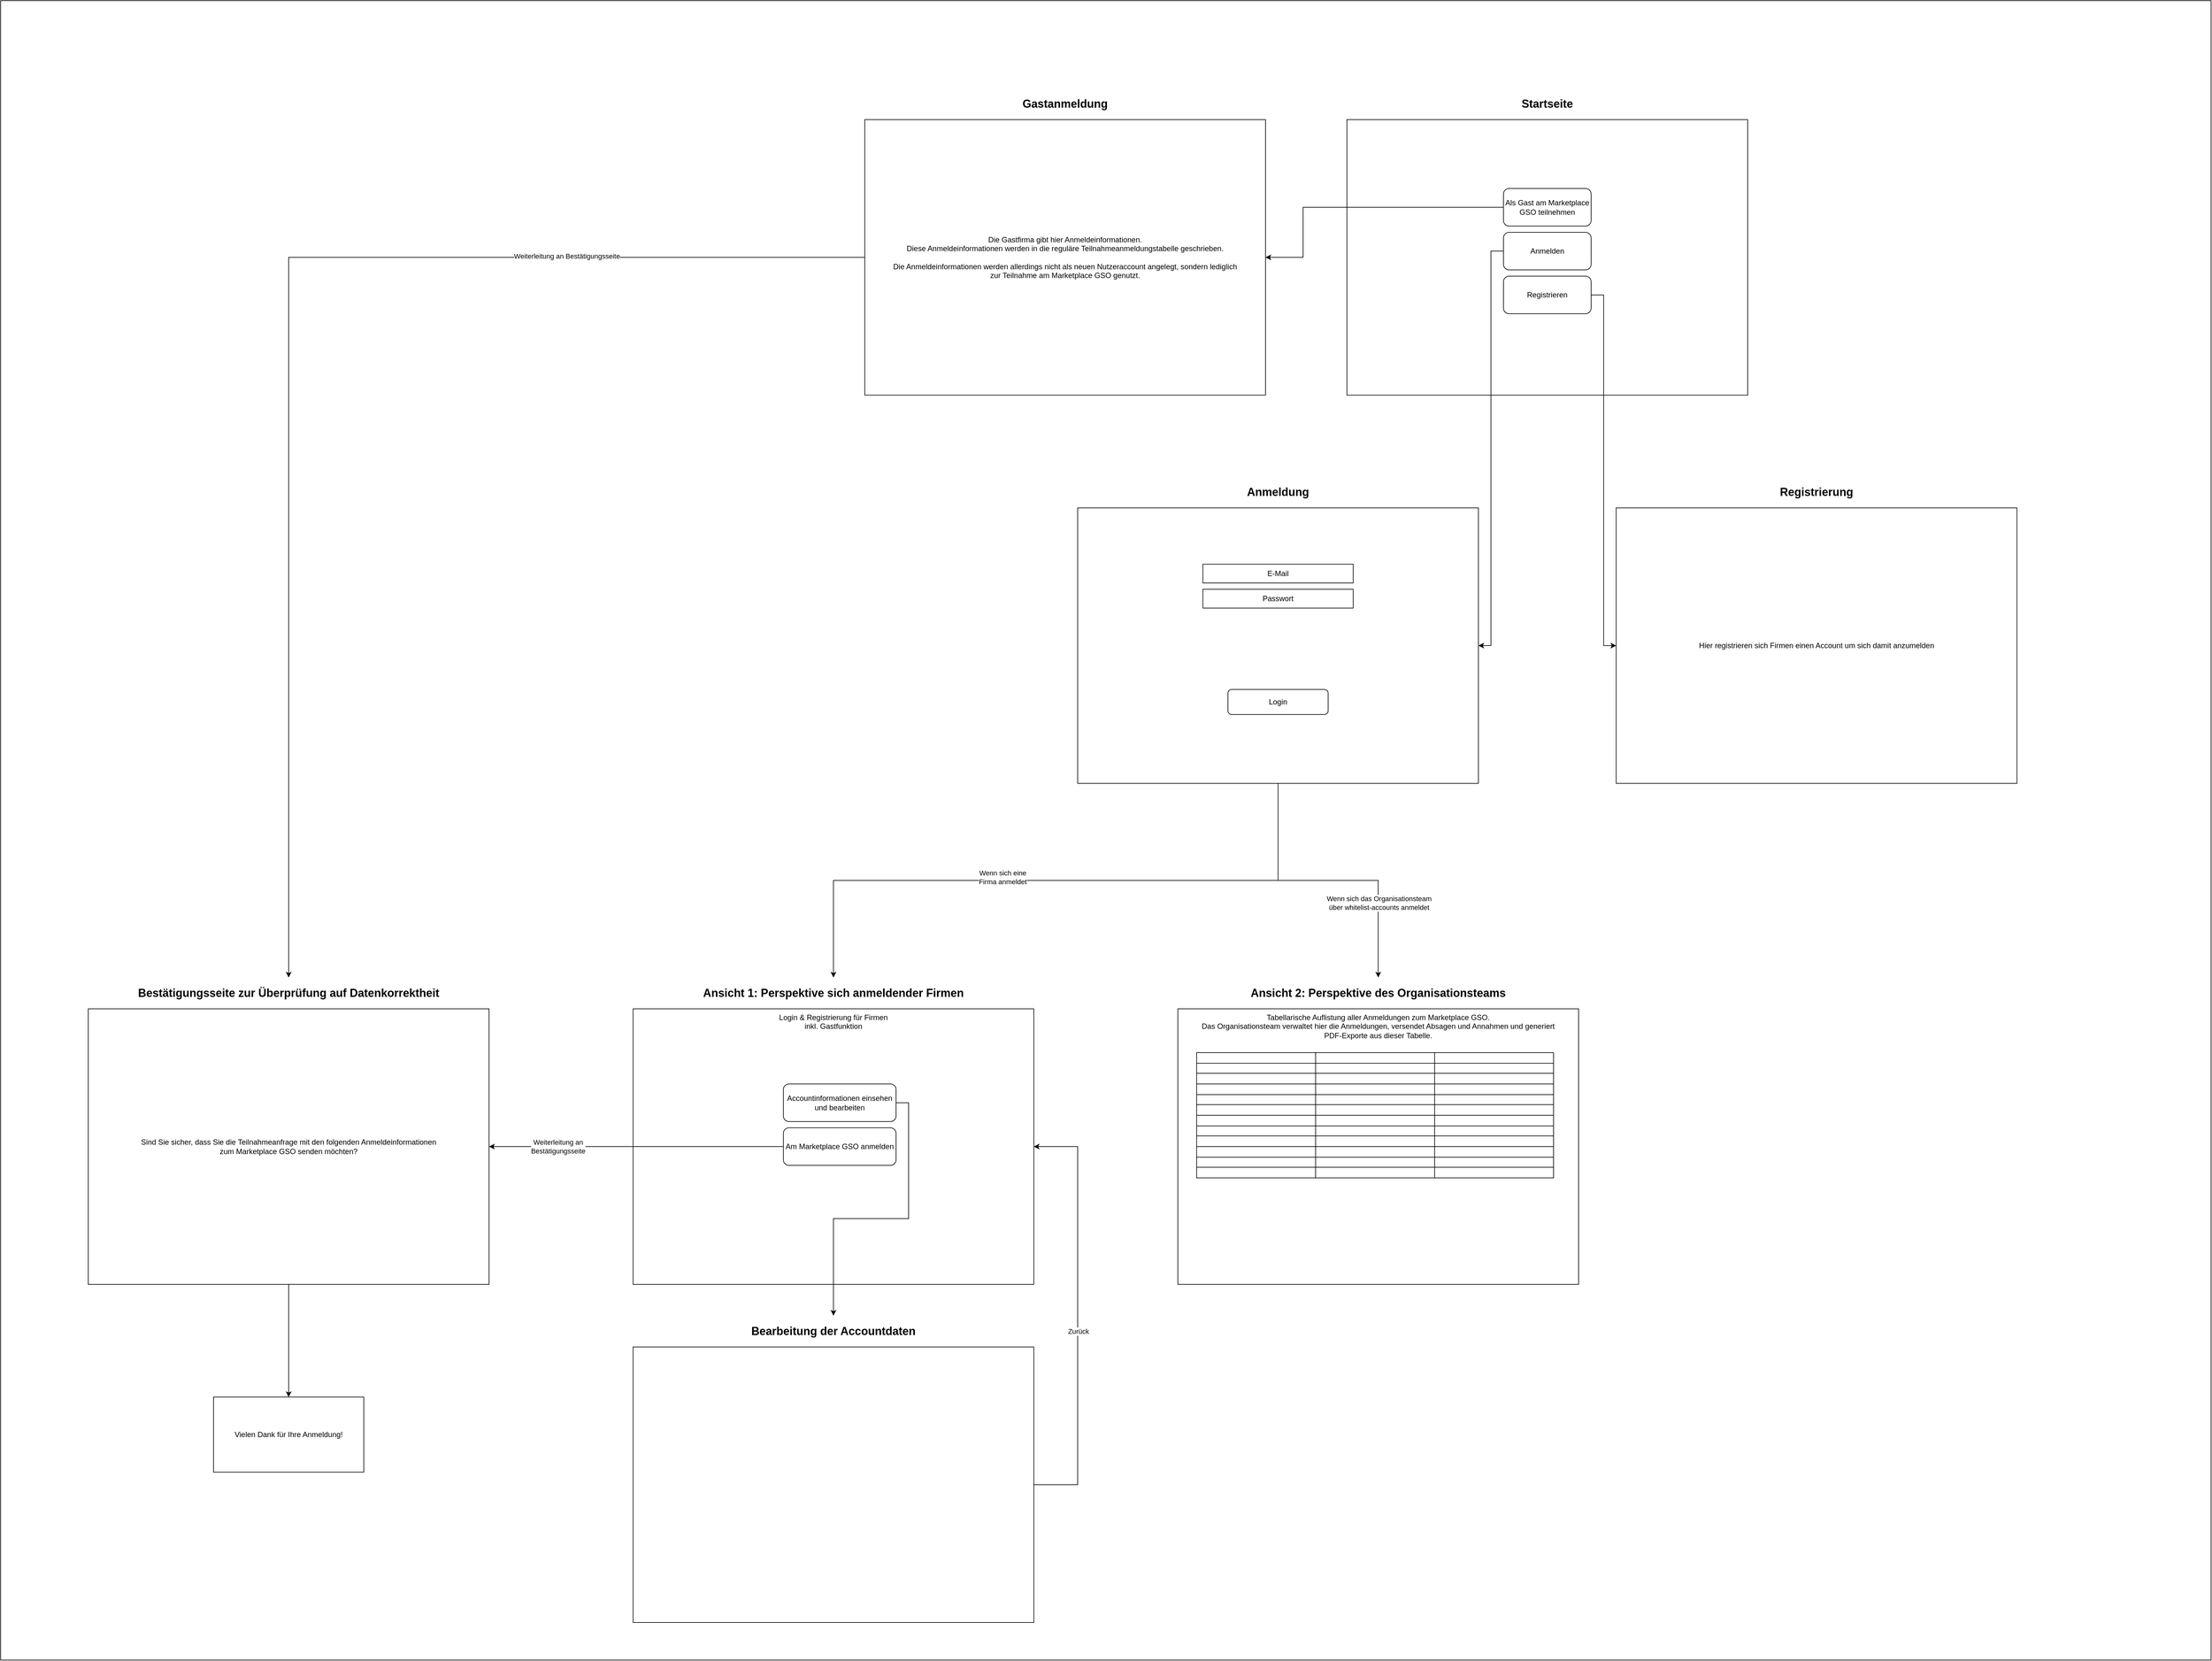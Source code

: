 <mxfile version="23.0.2" type="device">
  <diagram name="Page-1" id="AocUeiSzO9Z60rHknjjx">
    <mxGraphModel dx="9651" dy="6558" grid="1" gridSize="10" guides="1" tooltips="1" connect="1" arrows="1" fold="1" page="1" pageScale="1" pageWidth="827" pageHeight="1169" math="0" shadow="0">
      <root>
        <mxCell id="0" />
        <mxCell id="1" parent="0" />
        <mxCell id="HOkc9EGTzNKBXb7nj3Id-121" value="" style="rounded=0;whiteSpace=wrap;html=1;" vertex="1" parent="1">
          <mxGeometry x="-2030" y="-1330" width="3530" height="2650" as="geometry" />
        </mxCell>
        <mxCell id="HOkc9EGTzNKBXb7nj3Id-3" value="" style="group" vertex="1" connectable="0" parent="1">
          <mxGeometry x="-1020" y="230" width="640" height="490" as="geometry" />
        </mxCell>
        <mxCell id="HOkc9EGTzNKBXb7nj3Id-1" value="Login &amp;amp; Registrierung für Firmen&lt;br&gt;inkl. Gastfunktion" style="rounded=0;whiteSpace=wrap;html=1;horizontal=1;verticalAlign=top;" vertex="1" parent="HOkc9EGTzNKBXb7nj3Id-3">
          <mxGeometry y="50" width="640" height="440" as="geometry" />
        </mxCell>
        <mxCell id="HOkc9EGTzNKBXb7nj3Id-2" value="&lt;font style=&quot;font-size: 18px;&quot;&gt;Ansicht 1: Perspektive sich anmeldender Firmen&lt;/font&gt;" style="text;html=1;strokeColor=none;fillColor=none;align=center;verticalAlign=middle;whiteSpace=wrap;rounded=0;fontStyle=1" vertex="1" parent="HOkc9EGTzNKBXb7nj3Id-3">
          <mxGeometry width="640" height="50" as="geometry" />
        </mxCell>
        <mxCell id="HOkc9EGTzNKBXb7nj3Id-105" value="Am Marketplace GSO anmelden" style="rounded=1;whiteSpace=wrap;html=1;" vertex="1" parent="HOkc9EGTzNKBXb7nj3Id-3">
          <mxGeometry x="240" y="240" width="180" height="60" as="geometry" />
        </mxCell>
        <mxCell id="HOkc9EGTzNKBXb7nj3Id-104" value="Accountinformationen einsehen und bearbeiten" style="rounded=1;whiteSpace=wrap;html=1;" vertex="1" parent="HOkc9EGTzNKBXb7nj3Id-3">
          <mxGeometry x="240" y="170" width="180" height="60" as="geometry" />
        </mxCell>
        <mxCell id="HOkc9EGTzNKBXb7nj3Id-8" value="" style="group" vertex="1" connectable="0" parent="1">
          <mxGeometry x="120" y="-1190.0" width="640" height="490" as="geometry" />
        </mxCell>
        <mxCell id="HOkc9EGTzNKBXb7nj3Id-9" value="" style="rounded=0;whiteSpace=wrap;html=1;" vertex="1" parent="HOkc9EGTzNKBXb7nj3Id-8">
          <mxGeometry y="50" width="640" height="440" as="geometry" />
        </mxCell>
        <mxCell id="HOkc9EGTzNKBXb7nj3Id-10" value="&lt;span style=&quot;font-size: 18px;&quot;&gt;Startseite&lt;/span&gt;" style="text;html=1;strokeColor=none;fillColor=none;align=center;verticalAlign=middle;whiteSpace=wrap;rounded=0;fontStyle=1" vertex="1" parent="HOkc9EGTzNKBXb7nj3Id-8">
          <mxGeometry width="640" height="50" as="geometry" />
        </mxCell>
        <mxCell id="HOkc9EGTzNKBXb7nj3Id-79" value="Anmelden" style="rounded=1;whiteSpace=wrap;html=1;" vertex="1" parent="HOkc9EGTzNKBXb7nj3Id-8">
          <mxGeometry x="250" y="230.0" width="140" height="60" as="geometry" />
        </mxCell>
        <mxCell id="HOkc9EGTzNKBXb7nj3Id-80" value="Registrieren" style="rounded=1;whiteSpace=wrap;html=1;" vertex="1" parent="HOkc9EGTzNKBXb7nj3Id-8">
          <mxGeometry x="250" y="300.0" width="140" height="60" as="geometry" />
        </mxCell>
        <mxCell id="HOkc9EGTzNKBXb7nj3Id-99" value="Als Gast am Marketplace GSO teilnehmen" style="rounded=1;whiteSpace=wrap;html=1;" vertex="1" parent="HOkc9EGTzNKBXb7nj3Id-8">
          <mxGeometry x="250" y="160.0" width="140" height="60" as="geometry" />
        </mxCell>
        <mxCell id="HOkc9EGTzNKBXb7nj3Id-81" value="" style="group" vertex="1" connectable="0" parent="1">
          <mxGeometry x="550" y="-570.0" width="640" height="490" as="geometry" />
        </mxCell>
        <mxCell id="HOkc9EGTzNKBXb7nj3Id-82" value="Hier registrieren sich Firmen einen Account um sich damit anzumelden" style="rounded=0;whiteSpace=wrap;html=1;" vertex="1" parent="HOkc9EGTzNKBXb7nj3Id-81">
          <mxGeometry y="50" width="640" height="440" as="geometry" />
        </mxCell>
        <mxCell id="HOkc9EGTzNKBXb7nj3Id-83" value="&lt;span style=&quot;font-size: 18px;&quot;&gt;Registrierung&lt;/span&gt;" style="text;html=1;strokeColor=none;fillColor=none;align=center;verticalAlign=middle;whiteSpace=wrap;rounded=0;fontStyle=1" vertex="1" parent="HOkc9EGTzNKBXb7nj3Id-81">
          <mxGeometry width="640" height="50" as="geometry" />
        </mxCell>
        <mxCell id="HOkc9EGTzNKBXb7nj3Id-85" style="edgeStyle=orthogonalEdgeStyle;rounded=0;orthogonalLoop=1;jettySize=auto;html=1;exitX=1;exitY=0.5;exitDx=0;exitDy=0;entryX=0;entryY=0.5;entryDx=0;entryDy=0;" edge="1" parent="1" source="HOkc9EGTzNKBXb7nj3Id-80" target="HOkc9EGTzNKBXb7nj3Id-82">
          <mxGeometry relative="1" as="geometry" />
        </mxCell>
        <mxCell id="HOkc9EGTzNKBXb7nj3Id-86" value="" style="group" vertex="1" connectable="0" parent="1">
          <mxGeometry x="-150" y="230.0" width="640" height="490" as="geometry" />
        </mxCell>
        <mxCell id="HOkc9EGTzNKBXb7nj3Id-4" value="" style="group;align=center;labelPosition=center;verticalLabelPosition=top;verticalAlign=bottom;" vertex="1" connectable="0" parent="HOkc9EGTzNKBXb7nj3Id-86">
          <mxGeometry width="640" height="490" as="geometry" />
        </mxCell>
        <mxCell id="HOkc9EGTzNKBXb7nj3Id-5" value="Tabellarische Auflistung aller Anmeldungen zum Marketplace GSO.&lt;br&gt;Das Organisationsteam verwaltet hier die Anmeldungen, versendet Absagen und Annahmen und generiert&lt;br&gt;PDF-Exporte aus dieser Tabelle." style="rounded=0;whiteSpace=wrap;html=1;labelPosition=center;verticalLabelPosition=middle;align=center;verticalAlign=top;horizontal=1;" vertex="1" parent="HOkc9EGTzNKBXb7nj3Id-4">
          <mxGeometry y="50" width="640" height="440" as="geometry" />
        </mxCell>
        <mxCell id="HOkc9EGTzNKBXb7nj3Id-6" value="&lt;font style=&quot;font-size: 18px;&quot;&gt;Ansicht 2: Perspektive des Organisationsteams&lt;br&gt;&lt;/font&gt;" style="text;html=1;strokeColor=none;fillColor=none;align=center;verticalAlign=middle;whiteSpace=wrap;rounded=0;fontStyle=1" vertex="1" parent="HOkc9EGTzNKBXb7nj3Id-4">
          <mxGeometry width="640" height="50" as="geometry" />
        </mxCell>
        <mxCell id="HOkc9EGTzNKBXb7nj3Id-14" value="" style="shape=table;startSize=0;container=1;collapsible=0;childLayout=tableLayout;fontSize=16;" vertex="1" parent="HOkc9EGTzNKBXb7nj3Id-4">
          <mxGeometry x="30" y="120" width="570" height="100" as="geometry" />
        </mxCell>
        <mxCell id="HOkc9EGTzNKBXb7nj3Id-15" value="" style="shape=tableRow;horizontal=0;startSize=0;swimlaneHead=0;swimlaneBody=0;strokeColor=inherit;top=0;left=0;bottom=0;right=0;collapsible=0;dropTarget=0;fillColor=none;points=[[0,0.5],[1,0.5]];portConstraint=eastwest;fontSize=16;" vertex="1" parent="HOkc9EGTzNKBXb7nj3Id-14">
          <mxGeometry width="570" height="17" as="geometry" />
        </mxCell>
        <mxCell id="HOkc9EGTzNKBXb7nj3Id-16" value="" style="shape=partialRectangle;html=1;whiteSpace=wrap;connectable=0;strokeColor=inherit;overflow=hidden;fillColor=none;top=0;left=0;bottom=0;right=0;pointerEvents=1;fontSize=16;" vertex="1" parent="HOkc9EGTzNKBXb7nj3Id-15">
          <mxGeometry width="190" height="17" as="geometry">
            <mxRectangle width="190" height="17" as="alternateBounds" />
          </mxGeometry>
        </mxCell>
        <mxCell id="HOkc9EGTzNKBXb7nj3Id-17" value="" style="shape=partialRectangle;html=1;whiteSpace=wrap;connectable=0;strokeColor=inherit;overflow=hidden;fillColor=none;top=0;left=0;bottom=0;right=0;pointerEvents=1;fontSize=16;" vertex="1" parent="HOkc9EGTzNKBXb7nj3Id-15">
          <mxGeometry x="190" width="190" height="17" as="geometry">
            <mxRectangle width="190" height="17" as="alternateBounds" />
          </mxGeometry>
        </mxCell>
        <mxCell id="HOkc9EGTzNKBXb7nj3Id-18" value="" style="shape=partialRectangle;html=1;whiteSpace=wrap;connectable=0;strokeColor=inherit;overflow=hidden;fillColor=none;top=0;left=0;bottom=0;right=0;pointerEvents=1;fontSize=16;" vertex="1" parent="HOkc9EGTzNKBXb7nj3Id-15">
          <mxGeometry x="380" width="190" height="17" as="geometry">
            <mxRectangle width="190" height="17" as="alternateBounds" />
          </mxGeometry>
        </mxCell>
        <mxCell id="HOkc9EGTzNKBXb7nj3Id-19" value="" style="shape=tableRow;horizontal=0;startSize=0;swimlaneHead=0;swimlaneBody=0;strokeColor=inherit;top=0;left=0;bottom=0;right=0;collapsible=0;dropTarget=0;fillColor=none;points=[[0,0.5],[1,0.5]];portConstraint=eastwest;fontSize=16;" vertex="1" parent="HOkc9EGTzNKBXb7nj3Id-14">
          <mxGeometry y="17" width="570" height="16" as="geometry" />
        </mxCell>
        <mxCell id="HOkc9EGTzNKBXb7nj3Id-20" value="" style="shape=partialRectangle;html=1;whiteSpace=wrap;connectable=0;strokeColor=inherit;overflow=hidden;fillColor=none;top=0;left=0;bottom=0;right=0;pointerEvents=1;fontSize=16;" vertex="1" parent="HOkc9EGTzNKBXb7nj3Id-19">
          <mxGeometry width="190" height="16" as="geometry">
            <mxRectangle width="190" height="16" as="alternateBounds" />
          </mxGeometry>
        </mxCell>
        <mxCell id="HOkc9EGTzNKBXb7nj3Id-21" value="" style="shape=partialRectangle;html=1;whiteSpace=wrap;connectable=0;strokeColor=inherit;overflow=hidden;fillColor=none;top=0;left=0;bottom=0;right=0;pointerEvents=1;fontSize=16;" vertex="1" parent="HOkc9EGTzNKBXb7nj3Id-19">
          <mxGeometry x="190" width="190" height="16" as="geometry">
            <mxRectangle width="190" height="16" as="alternateBounds" />
          </mxGeometry>
        </mxCell>
        <mxCell id="HOkc9EGTzNKBXb7nj3Id-22" value="" style="shape=partialRectangle;html=1;whiteSpace=wrap;connectable=0;strokeColor=inherit;overflow=hidden;fillColor=none;top=0;left=0;bottom=0;right=0;pointerEvents=1;fontSize=16;" vertex="1" parent="HOkc9EGTzNKBXb7nj3Id-19">
          <mxGeometry x="380" width="190" height="16" as="geometry">
            <mxRectangle width="190" height="16" as="alternateBounds" />
          </mxGeometry>
        </mxCell>
        <mxCell id="HOkc9EGTzNKBXb7nj3Id-23" value="" style="shape=tableRow;horizontal=0;startSize=0;swimlaneHead=0;swimlaneBody=0;strokeColor=inherit;top=0;left=0;bottom=0;right=0;collapsible=0;dropTarget=0;fillColor=none;points=[[0,0.5],[1,0.5]];portConstraint=eastwest;fontSize=16;" vertex="1" parent="HOkc9EGTzNKBXb7nj3Id-14">
          <mxGeometry y="33" width="570" height="17" as="geometry" />
        </mxCell>
        <mxCell id="HOkc9EGTzNKBXb7nj3Id-24" value="" style="shape=partialRectangle;html=1;whiteSpace=wrap;connectable=0;strokeColor=inherit;overflow=hidden;fillColor=none;top=0;left=0;bottom=0;right=0;pointerEvents=1;fontSize=16;" vertex="1" parent="HOkc9EGTzNKBXb7nj3Id-23">
          <mxGeometry width="190" height="17" as="geometry">
            <mxRectangle width="190" height="17" as="alternateBounds" />
          </mxGeometry>
        </mxCell>
        <mxCell id="HOkc9EGTzNKBXb7nj3Id-25" value="" style="shape=partialRectangle;html=1;whiteSpace=wrap;connectable=0;strokeColor=inherit;overflow=hidden;fillColor=none;top=0;left=0;bottom=0;right=0;pointerEvents=1;fontSize=16;" vertex="1" parent="HOkc9EGTzNKBXb7nj3Id-23">
          <mxGeometry x="190" width="190" height="17" as="geometry">
            <mxRectangle width="190" height="17" as="alternateBounds" />
          </mxGeometry>
        </mxCell>
        <mxCell id="HOkc9EGTzNKBXb7nj3Id-26" value="" style="shape=partialRectangle;html=1;whiteSpace=wrap;connectable=0;strokeColor=inherit;overflow=hidden;fillColor=none;top=0;left=0;bottom=0;right=0;pointerEvents=1;fontSize=16;" vertex="1" parent="HOkc9EGTzNKBXb7nj3Id-23">
          <mxGeometry x="380" width="190" height="17" as="geometry">
            <mxRectangle width="190" height="17" as="alternateBounds" />
          </mxGeometry>
        </mxCell>
        <mxCell id="HOkc9EGTzNKBXb7nj3Id-28" value="" style="shape=tableRow;horizontal=0;startSize=0;swimlaneHead=0;swimlaneBody=0;strokeColor=inherit;top=0;left=0;bottom=0;right=0;collapsible=0;dropTarget=0;fillColor=none;points=[[0,0.5],[1,0.5]];portConstraint=eastwest;fontSize=16;" vertex="1" parent="HOkc9EGTzNKBXb7nj3Id-14">
          <mxGeometry y="50" width="570" height="17" as="geometry" />
        </mxCell>
        <mxCell id="HOkc9EGTzNKBXb7nj3Id-29" value="" style="shape=partialRectangle;html=1;whiteSpace=wrap;connectable=0;strokeColor=inherit;overflow=hidden;fillColor=none;top=0;left=0;bottom=0;right=0;pointerEvents=1;fontSize=16;" vertex="1" parent="HOkc9EGTzNKBXb7nj3Id-28">
          <mxGeometry width="190" height="17" as="geometry">
            <mxRectangle width="190" height="17" as="alternateBounds" />
          </mxGeometry>
        </mxCell>
        <mxCell id="HOkc9EGTzNKBXb7nj3Id-30" value="" style="shape=partialRectangle;html=1;whiteSpace=wrap;connectable=0;strokeColor=inherit;overflow=hidden;fillColor=none;top=0;left=0;bottom=0;right=0;pointerEvents=1;fontSize=16;" vertex="1" parent="HOkc9EGTzNKBXb7nj3Id-28">
          <mxGeometry x="190" width="190" height="17" as="geometry">
            <mxRectangle width="190" height="17" as="alternateBounds" />
          </mxGeometry>
        </mxCell>
        <mxCell id="HOkc9EGTzNKBXb7nj3Id-31" value="" style="shape=partialRectangle;html=1;whiteSpace=wrap;connectable=0;strokeColor=inherit;overflow=hidden;fillColor=none;top=0;left=0;bottom=0;right=0;pointerEvents=1;fontSize=16;" vertex="1" parent="HOkc9EGTzNKBXb7nj3Id-28">
          <mxGeometry x="380" width="190" height="17" as="geometry">
            <mxRectangle width="190" height="17" as="alternateBounds" />
          </mxGeometry>
        </mxCell>
        <mxCell id="HOkc9EGTzNKBXb7nj3Id-32" value="" style="shape=tableRow;horizontal=0;startSize=0;swimlaneHead=0;swimlaneBody=0;strokeColor=inherit;top=0;left=0;bottom=0;right=0;collapsible=0;dropTarget=0;fillColor=none;points=[[0,0.5],[1,0.5]];portConstraint=eastwest;fontSize=16;" vertex="1" parent="HOkc9EGTzNKBXb7nj3Id-14">
          <mxGeometry y="67" width="570" height="16" as="geometry" />
        </mxCell>
        <mxCell id="HOkc9EGTzNKBXb7nj3Id-33" value="" style="shape=partialRectangle;html=1;whiteSpace=wrap;connectable=0;strokeColor=inherit;overflow=hidden;fillColor=none;top=0;left=0;bottom=0;right=0;pointerEvents=1;fontSize=16;" vertex="1" parent="HOkc9EGTzNKBXb7nj3Id-32">
          <mxGeometry width="190" height="16" as="geometry">
            <mxRectangle width="190" height="16" as="alternateBounds" />
          </mxGeometry>
        </mxCell>
        <mxCell id="HOkc9EGTzNKBXb7nj3Id-34" value="" style="shape=partialRectangle;html=1;whiteSpace=wrap;connectable=0;strokeColor=inherit;overflow=hidden;fillColor=none;top=0;left=0;bottom=0;right=0;pointerEvents=1;fontSize=16;" vertex="1" parent="HOkc9EGTzNKBXb7nj3Id-32">
          <mxGeometry x="190" width="190" height="16" as="geometry">
            <mxRectangle width="190" height="16" as="alternateBounds" />
          </mxGeometry>
        </mxCell>
        <mxCell id="HOkc9EGTzNKBXb7nj3Id-35" value="" style="shape=partialRectangle;html=1;whiteSpace=wrap;connectable=0;strokeColor=inherit;overflow=hidden;fillColor=none;top=0;left=0;bottom=0;right=0;pointerEvents=1;fontSize=16;" vertex="1" parent="HOkc9EGTzNKBXb7nj3Id-32">
          <mxGeometry x="380" width="190" height="16" as="geometry">
            <mxRectangle width="190" height="16" as="alternateBounds" />
          </mxGeometry>
        </mxCell>
        <mxCell id="HOkc9EGTzNKBXb7nj3Id-36" value="" style="shape=tableRow;horizontal=0;startSize=0;swimlaneHead=0;swimlaneBody=0;strokeColor=inherit;top=0;left=0;bottom=0;right=0;collapsible=0;dropTarget=0;fillColor=none;points=[[0,0.5],[1,0.5]];portConstraint=eastwest;fontSize=16;" vertex="1" parent="HOkc9EGTzNKBXb7nj3Id-14">
          <mxGeometry y="83" width="570" height="17" as="geometry" />
        </mxCell>
        <mxCell id="HOkc9EGTzNKBXb7nj3Id-37" value="" style="shape=partialRectangle;html=1;whiteSpace=wrap;connectable=0;strokeColor=inherit;overflow=hidden;fillColor=none;top=0;left=0;bottom=0;right=0;pointerEvents=1;fontSize=16;" vertex="1" parent="HOkc9EGTzNKBXb7nj3Id-36">
          <mxGeometry width="190" height="17" as="geometry">
            <mxRectangle width="190" height="17" as="alternateBounds" />
          </mxGeometry>
        </mxCell>
        <mxCell id="HOkc9EGTzNKBXb7nj3Id-38" value="" style="shape=partialRectangle;html=1;whiteSpace=wrap;connectable=0;strokeColor=inherit;overflow=hidden;fillColor=none;top=0;left=0;bottom=0;right=0;pointerEvents=1;fontSize=16;" vertex="1" parent="HOkc9EGTzNKBXb7nj3Id-36">
          <mxGeometry x="190" width="190" height="17" as="geometry">
            <mxRectangle width="190" height="17" as="alternateBounds" />
          </mxGeometry>
        </mxCell>
        <mxCell id="HOkc9EGTzNKBXb7nj3Id-39" value="" style="shape=partialRectangle;html=1;whiteSpace=wrap;connectable=0;strokeColor=inherit;overflow=hidden;fillColor=none;top=0;left=0;bottom=0;right=0;pointerEvents=1;fontSize=16;" vertex="1" parent="HOkc9EGTzNKBXb7nj3Id-36">
          <mxGeometry x="380" width="190" height="17" as="geometry">
            <mxRectangle width="190" height="17" as="alternateBounds" />
          </mxGeometry>
        </mxCell>
        <mxCell id="HOkc9EGTzNKBXb7nj3Id-40" value="" style="shape=table;startSize=0;container=1;collapsible=0;childLayout=tableLayout;fontSize=16;" vertex="1" parent="HOkc9EGTzNKBXb7nj3Id-86">
          <mxGeometry x="30" y="220" width="570" height="100" as="geometry" />
        </mxCell>
        <mxCell id="HOkc9EGTzNKBXb7nj3Id-41" value="" style="shape=tableRow;horizontal=0;startSize=0;swimlaneHead=0;swimlaneBody=0;strokeColor=inherit;top=0;left=0;bottom=0;right=0;collapsible=0;dropTarget=0;fillColor=none;points=[[0,0.5],[1,0.5]];portConstraint=eastwest;fontSize=16;" vertex="1" parent="HOkc9EGTzNKBXb7nj3Id-40">
          <mxGeometry width="570" height="17" as="geometry" />
        </mxCell>
        <mxCell id="HOkc9EGTzNKBXb7nj3Id-42" value="" style="shape=partialRectangle;html=1;whiteSpace=wrap;connectable=0;strokeColor=inherit;overflow=hidden;fillColor=none;top=0;left=0;bottom=0;right=0;pointerEvents=1;fontSize=16;" vertex="1" parent="HOkc9EGTzNKBXb7nj3Id-41">
          <mxGeometry width="190" height="17" as="geometry">
            <mxRectangle width="190" height="17" as="alternateBounds" />
          </mxGeometry>
        </mxCell>
        <mxCell id="HOkc9EGTzNKBXb7nj3Id-43" value="" style="shape=partialRectangle;html=1;whiteSpace=wrap;connectable=0;strokeColor=inherit;overflow=hidden;fillColor=none;top=0;left=0;bottom=0;right=0;pointerEvents=1;fontSize=16;" vertex="1" parent="HOkc9EGTzNKBXb7nj3Id-41">
          <mxGeometry x="190" width="190" height="17" as="geometry">
            <mxRectangle width="190" height="17" as="alternateBounds" />
          </mxGeometry>
        </mxCell>
        <mxCell id="HOkc9EGTzNKBXb7nj3Id-44" value="" style="shape=partialRectangle;html=1;whiteSpace=wrap;connectable=0;strokeColor=inherit;overflow=hidden;fillColor=none;top=0;left=0;bottom=0;right=0;pointerEvents=1;fontSize=16;" vertex="1" parent="HOkc9EGTzNKBXb7nj3Id-41">
          <mxGeometry x="380" width="190" height="17" as="geometry">
            <mxRectangle width="190" height="17" as="alternateBounds" />
          </mxGeometry>
        </mxCell>
        <mxCell id="HOkc9EGTzNKBXb7nj3Id-45" value="" style="shape=tableRow;horizontal=0;startSize=0;swimlaneHead=0;swimlaneBody=0;strokeColor=inherit;top=0;left=0;bottom=0;right=0;collapsible=0;dropTarget=0;fillColor=none;points=[[0,0.5],[1,0.5]];portConstraint=eastwest;fontSize=16;" vertex="1" parent="HOkc9EGTzNKBXb7nj3Id-40">
          <mxGeometry y="17" width="570" height="16" as="geometry" />
        </mxCell>
        <mxCell id="HOkc9EGTzNKBXb7nj3Id-46" value="" style="shape=partialRectangle;html=1;whiteSpace=wrap;connectable=0;strokeColor=inherit;overflow=hidden;fillColor=none;top=0;left=0;bottom=0;right=0;pointerEvents=1;fontSize=16;" vertex="1" parent="HOkc9EGTzNKBXb7nj3Id-45">
          <mxGeometry width="190" height="16" as="geometry">
            <mxRectangle width="190" height="16" as="alternateBounds" />
          </mxGeometry>
        </mxCell>
        <mxCell id="HOkc9EGTzNKBXb7nj3Id-47" value="" style="shape=partialRectangle;html=1;whiteSpace=wrap;connectable=0;strokeColor=inherit;overflow=hidden;fillColor=none;top=0;left=0;bottom=0;right=0;pointerEvents=1;fontSize=16;" vertex="1" parent="HOkc9EGTzNKBXb7nj3Id-45">
          <mxGeometry x="190" width="190" height="16" as="geometry">
            <mxRectangle width="190" height="16" as="alternateBounds" />
          </mxGeometry>
        </mxCell>
        <mxCell id="HOkc9EGTzNKBXb7nj3Id-48" value="" style="shape=partialRectangle;html=1;whiteSpace=wrap;connectable=0;strokeColor=inherit;overflow=hidden;fillColor=none;top=0;left=0;bottom=0;right=0;pointerEvents=1;fontSize=16;" vertex="1" parent="HOkc9EGTzNKBXb7nj3Id-45">
          <mxGeometry x="380" width="190" height="16" as="geometry">
            <mxRectangle width="190" height="16" as="alternateBounds" />
          </mxGeometry>
        </mxCell>
        <mxCell id="HOkc9EGTzNKBXb7nj3Id-49" value="" style="shape=tableRow;horizontal=0;startSize=0;swimlaneHead=0;swimlaneBody=0;strokeColor=inherit;top=0;left=0;bottom=0;right=0;collapsible=0;dropTarget=0;fillColor=none;points=[[0,0.5],[1,0.5]];portConstraint=eastwest;fontSize=16;" vertex="1" parent="HOkc9EGTzNKBXb7nj3Id-40">
          <mxGeometry y="33" width="570" height="17" as="geometry" />
        </mxCell>
        <mxCell id="HOkc9EGTzNKBXb7nj3Id-50" value="" style="shape=partialRectangle;html=1;whiteSpace=wrap;connectable=0;strokeColor=inherit;overflow=hidden;fillColor=none;top=0;left=0;bottom=0;right=0;pointerEvents=1;fontSize=16;" vertex="1" parent="HOkc9EGTzNKBXb7nj3Id-49">
          <mxGeometry width="190" height="17" as="geometry">
            <mxRectangle width="190" height="17" as="alternateBounds" />
          </mxGeometry>
        </mxCell>
        <mxCell id="HOkc9EGTzNKBXb7nj3Id-51" value="" style="shape=partialRectangle;html=1;whiteSpace=wrap;connectable=0;strokeColor=inherit;overflow=hidden;fillColor=none;top=0;left=0;bottom=0;right=0;pointerEvents=1;fontSize=16;" vertex="1" parent="HOkc9EGTzNKBXb7nj3Id-49">
          <mxGeometry x="190" width="190" height="17" as="geometry">
            <mxRectangle width="190" height="17" as="alternateBounds" />
          </mxGeometry>
        </mxCell>
        <mxCell id="HOkc9EGTzNKBXb7nj3Id-52" value="" style="shape=partialRectangle;html=1;whiteSpace=wrap;connectable=0;strokeColor=inherit;overflow=hidden;fillColor=none;top=0;left=0;bottom=0;right=0;pointerEvents=1;fontSize=16;" vertex="1" parent="HOkc9EGTzNKBXb7nj3Id-49">
          <mxGeometry x="380" width="190" height="17" as="geometry">
            <mxRectangle width="190" height="17" as="alternateBounds" />
          </mxGeometry>
        </mxCell>
        <mxCell id="HOkc9EGTzNKBXb7nj3Id-53" value="" style="shape=tableRow;horizontal=0;startSize=0;swimlaneHead=0;swimlaneBody=0;strokeColor=inherit;top=0;left=0;bottom=0;right=0;collapsible=0;dropTarget=0;fillColor=none;points=[[0,0.5],[1,0.5]];portConstraint=eastwest;fontSize=16;" vertex="1" parent="HOkc9EGTzNKBXb7nj3Id-40">
          <mxGeometry y="50" width="570" height="17" as="geometry" />
        </mxCell>
        <mxCell id="HOkc9EGTzNKBXb7nj3Id-54" value="" style="shape=partialRectangle;html=1;whiteSpace=wrap;connectable=0;strokeColor=inherit;overflow=hidden;fillColor=none;top=0;left=0;bottom=0;right=0;pointerEvents=1;fontSize=16;" vertex="1" parent="HOkc9EGTzNKBXb7nj3Id-53">
          <mxGeometry width="190" height="17" as="geometry">
            <mxRectangle width="190" height="17" as="alternateBounds" />
          </mxGeometry>
        </mxCell>
        <mxCell id="HOkc9EGTzNKBXb7nj3Id-55" value="" style="shape=partialRectangle;html=1;whiteSpace=wrap;connectable=0;strokeColor=inherit;overflow=hidden;fillColor=none;top=0;left=0;bottom=0;right=0;pointerEvents=1;fontSize=16;" vertex="1" parent="HOkc9EGTzNKBXb7nj3Id-53">
          <mxGeometry x="190" width="190" height="17" as="geometry">
            <mxRectangle width="190" height="17" as="alternateBounds" />
          </mxGeometry>
        </mxCell>
        <mxCell id="HOkc9EGTzNKBXb7nj3Id-56" value="" style="shape=partialRectangle;html=1;whiteSpace=wrap;connectable=0;strokeColor=inherit;overflow=hidden;fillColor=none;top=0;left=0;bottom=0;right=0;pointerEvents=1;fontSize=16;" vertex="1" parent="HOkc9EGTzNKBXb7nj3Id-53">
          <mxGeometry x="380" width="190" height="17" as="geometry">
            <mxRectangle width="190" height="17" as="alternateBounds" />
          </mxGeometry>
        </mxCell>
        <mxCell id="HOkc9EGTzNKBXb7nj3Id-57" value="" style="shape=tableRow;horizontal=0;startSize=0;swimlaneHead=0;swimlaneBody=0;strokeColor=inherit;top=0;left=0;bottom=0;right=0;collapsible=0;dropTarget=0;fillColor=none;points=[[0,0.5],[1,0.5]];portConstraint=eastwest;fontSize=16;" vertex="1" parent="HOkc9EGTzNKBXb7nj3Id-40">
          <mxGeometry y="67" width="570" height="16" as="geometry" />
        </mxCell>
        <mxCell id="HOkc9EGTzNKBXb7nj3Id-58" value="" style="shape=partialRectangle;html=1;whiteSpace=wrap;connectable=0;strokeColor=inherit;overflow=hidden;fillColor=none;top=0;left=0;bottom=0;right=0;pointerEvents=1;fontSize=16;" vertex="1" parent="HOkc9EGTzNKBXb7nj3Id-57">
          <mxGeometry width="190" height="16" as="geometry">
            <mxRectangle width="190" height="16" as="alternateBounds" />
          </mxGeometry>
        </mxCell>
        <mxCell id="HOkc9EGTzNKBXb7nj3Id-59" value="" style="shape=partialRectangle;html=1;whiteSpace=wrap;connectable=0;strokeColor=inherit;overflow=hidden;fillColor=none;top=0;left=0;bottom=0;right=0;pointerEvents=1;fontSize=16;" vertex="1" parent="HOkc9EGTzNKBXb7nj3Id-57">
          <mxGeometry x="190" width="190" height="16" as="geometry">
            <mxRectangle width="190" height="16" as="alternateBounds" />
          </mxGeometry>
        </mxCell>
        <mxCell id="HOkc9EGTzNKBXb7nj3Id-60" value="" style="shape=partialRectangle;html=1;whiteSpace=wrap;connectable=0;strokeColor=inherit;overflow=hidden;fillColor=none;top=0;left=0;bottom=0;right=0;pointerEvents=1;fontSize=16;" vertex="1" parent="HOkc9EGTzNKBXb7nj3Id-57">
          <mxGeometry x="380" width="190" height="16" as="geometry">
            <mxRectangle width="190" height="16" as="alternateBounds" />
          </mxGeometry>
        </mxCell>
        <mxCell id="HOkc9EGTzNKBXb7nj3Id-61" value="" style="shape=tableRow;horizontal=0;startSize=0;swimlaneHead=0;swimlaneBody=0;strokeColor=inherit;top=0;left=0;bottom=0;right=0;collapsible=0;dropTarget=0;fillColor=none;points=[[0,0.5],[1,0.5]];portConstraint=eastwest;fontSize=16;" vertex="1" parent="HOkc9EGTzNKBXb7nj3Id-40">
          <mxGeometry y="83" width="570" height="17" as="geometry" />
        </mxCell>
        <mxCell id="HOkc9EGTzNKBXb7nj3Id-62" value="" style="shape=partialRectangle;html=1;whiteSpace=wrap;connectable=0;strokeColor=inherit;overflow=hidden;fillColor=none;top=0;left=0;bottom=0;right=0;pointerEvents=1;fontSize=16;" vertex="1" parent="HOkc9EGTzNKBXb7nj3Id-61">
          <mxGeometry width="190" height="17" as="geometry">
            <mxRectangle width="190" height="17" as="alternateBounds" />
          </mxGeometry>
        </mxCell>
        <mxCell id="HOkc9EGTzNKBXb7nj3Id-63" value="" style="shape=partialRectangle;html=1;whiteSpace=wrap;connectable=0;strokeColor=inherit;overflow=hidden;fillColor=none;top=0;left=0;bottom=0;right=0;pointerEvents=1;fontSize=16;" vertex="1" parent="HOkc9EGTzNKBXb7nj3Id-61">
          <mxGeometry x="190" width="190" height="17" as="geometry">
            <mxRectangle width="190" height="17" as="alternateBounds" />
          </mxGeometry>
        </mxCell>
        <mxCell id="HOkc9EGTzNKBXb7nj3Id-64" value="" style="shape=partialRectangle;html=1;whiteSpace=wrap;connectable=0;strokeColor=inherit;overflow=hidden;fillColor=none;top=0;left=0;bottom=0;right=0;pointerEvents=1;fontSize=16;" vertex="1" parent="HOkc9EGTzNKBXb7nj3Id-61">
          <mxGeometry x="380" width="190" height="17" as="geometry">
            <mxRectangle width="190" height="17" as="alternateBounds" />
          </mxGeometry>
        </mxCell>
        <mxCell id="HOkc9EGTzNKBXb7nj3Id-87" value="" style="group" vertex="1" connectable="0" parent="1">
          <mxGeometry x="-310" y="-570.0" width="640" height="490" as="geometry" />
        </mxCell>
        <mxCell id="HOkc9EGTzNKBXb7nj3Id-88" value="" style="rounded=0;whiteSpace=wrap;html=1;" vertex="1" parent="HOkc9EGTzNKBXb7nj3Id-87">
          <mxGeometry y="50" width="640" height="440" as="geometry" />
        </mxCell>
        <mxCell id="HOkc9EGTzNKBXb7nj3Id-89" value="&lt;span style=&quot;font-size: 18px;&quot;&gt;Anmeldung&lt;/span&gt;" style="text;html=1;strokeColor=none;fillColor=none;align=center;verticalAlign=middle;whiteSpace=wrap;rounded=0;fontStyle=1" vertex="1" parent="HOkc9EGTzNKBXb7nj3Id-87">
          <mxGeometry width="640" height="50" as="geometry" />
        </mxCell>
        <mxCell id="HOkc9EGTzNKBXb7nj3Id-91" value="E-Mail" style="rounded=0;whiteSpace=wrap;html=1;" vertex="1" parent="HOkc9EGTzNKBXb7nj3Id-87">
          <mxGeometry x="200" y="140.0" width="240" height="30" as="geometry" />
        </mxCell>
        <mxCell id="HOkc9EGTzNKBXb7nj3Id-92" value="Passwort" style="rounded=0;whiteSpace=wrap;html=1;" vertex="1" parent="HOkc9EGTzNKBXb7nj3Id-87">
          <mxGeometry x="200" y="180.0" width="240" height="30" as="geometry" />
        </mxCell>
        <mxCell id="HOkc9EGTzNKBXb7nj3Id-98" value="Login" style="rounded=1;whiteSpace=wrap;html=1;" vertex="1" parent="HOkc9EGTzNKBXb7nj3Id-87">
          <mxGeometry x="240" y="340" width="160" height="40" as="geometry" />
        </mxCell>
        <mxCell id="HOkc9EGTzNKBXb7nj3Id-90" style="edgeStyle=orthogonalEdgeStyle;rounded=0;orthogonalLoop=1;jettySize=auto;html=1;exitX=0;exitY=0.5;exitDx=0;exitDy=0;entryX=1;entryY=0.5;entryDx=0;entryDy=0;" edge="1" parent="1" source="HOkc9EGTzNKBXb7nj3Id-79" target="HOkc9EGTzNKBXb7nj3Id-88">
          <mxGeometry relative="1" as="geometry" />
        </mxCell>
        <mxCell id="HOkc9EGTzNKBXb7nj3Id-93" style="edgeStyle=orthogonalEdgeStyle;rounded=0;orthogonalLoop=1;jettySize=auto;html=1;exitX=0.5;exitY=1;exitDx=0;exitDy=0;entryX=0.5;entryY=0;entryDx=0;entryDy=0;" edge="1" parent="1" source="HOkc9EGTzNKBXb7nj3Id-88" target="HOkc9EGTzNKBXb7nj3Id-2">
          <mxGeometry relative="1" as="geometry" />
        </mxCell>
        <mxCell id="HOkc9EGTzNKBXb7nj3Id-95" value="Wenn sich eine&lt;br&gt;Firma anmeldet" style="edgeLabel;html=1;align=center;verticalAlign=middle;resizable=0;points=[];" vertex="1" connectable="0" parent="HOkc9EGTzNKBXb7nj3Id-93">
          <mxGeometry x="0.11" y="4" relative="1" as="geometry">
            <mxPoint x="-29" y="-9" as="offset" />
          </mxGeometry>
        </mxCell>
        <mxCell id="HOkc9EGTzNKBXb7nj3Id-96" style="edgeStyle=orthogonalEdgeStyle;rounded=0;orthogonalLoop=1;jettySize=auto;html=1;exitX=0.5;exitY=1;exitDx=0;exitDy=0;entryX=0.5;entryY=0;entryDx=0;entryDy=0;" edge="1" parent="1" source="HOkc9EGTzNKBXb7nj3Id-88" target="HOkc9EGTzNKBXb7nj3Id-6">
          <mxGeometry relative="1" as="geometry" />
        </mxCell>
        <mxCell id="HOkc9EGTzNKBXb7nj3Id-97" value="Wenn sich das Organisationsteam&lt;br&gt;über whitelist-accounts anmeldet" style="edgeLabel;html=1;align=center;verticalAlign=middle;resizable=0;points=[];" vertex="1" connectable="0" parent="HOkc9EGTzNKBXb7nj3Id-96">
          <mxGeometry x="0.492" y="1" relative="1" as="geometry">
            <mxPoint as="offset" />
          </mxGeometry>
        </mxCell>
        <mxCell id="HOkc9EGTzNKBXb7nj3Id-100" value="" style="group" vertex="1" connectable="0" parent="1">
          <mxGeometry x="-650" y="-1190.0" width="640" height="490" as="geometry" />
        </mxCell>
        <mxCell id="HOkc9EGTzNKBXb7nj3Id-101" value="Die Gastfirma gibt hier Anmeldeinformationen.&lt;br&gt;Diese Anmeldeinformationen werden in die reguläre Teilnahmeanmeldungstabelle geschrieben.&lt;br&gt;&lt;br&gt;Die Anmeldeinformationen werden allerdings nicht als neuen Nutzeraccount angelegt, sondern lediglich&lt;br&gt;zur Teilnahme am Marketplace GSO genutzt." style="rounded=0;whiteSpace=wrap;html=1;" vertex="1" parent="HOkc9EGTzNKBXb7nj3Id-100">
          <mxGeometry y="50" width="640" height="440" as="geometry" />
        </mxCell>
        <mxCell id="HOkc9EGTzNKBXb7nj3Id-102" value="&lt;span style=&quot;font-size: 18px;&quot;&gt;Gastanmeldung&lt;/span&gt;" style="text;html=1;strokeColor=none;fillColor=none;align=center;verticalAlign=middle;whiteSpace=wrap;rounded=0;fontStyle=1" vertex="1" parent="HOkc9EGTzNKBXb7nj3Id-100">
          <mxGeometry width="640" height="50" as="geometry" />
        </mxCell>
        <mxCell id="HOkc9EGTzNKBXb7nj3Id-103" style="edgeStyle=orthogonalEdgeStyle;rounded=0;orthogonalLoop=1;jettySize=auto;html=1;exitX=0;exitY=0.5;exitDx=0;exitDy=0;entryX=1;entryY=0.5;entryDx=0;entryDy=0;" edge="1" parent="1" source="HOkc9EGTzNKBXb7nj3Id-99" target="HOkc9EGTzNKBXb7nj3Id-101">
          <mxGeometry relative="1" as="geometry">
            <Array as="points">
              <mxPoint x="50" y="-1000" />
              <mxPoint x="50" y="-920" />
            </Array>
          </mxGeometry>
        </mxCell>
        <mxCell id="HOkc9EGTzNKBXb7nj3Id-106" value="" style="group" vertex="1" connectable="0" parent="1">
          <mxGeometry x="-1890" y="230.0" width="640" height="490" as="geometry" />
        </mxCell>
        <mxCell id="HOkc9EGTzNKBXb7nj3Id-107" value="Sind Sie sicher, dass Sie die Teilnahmeanfrage mit den folgenden Anmeldeinformationen&lt;br&gt;zum Marketplace GSO senden möchten?" style="rounded=0;whiteSpace=wrap;html=1;" vertex="1" parent="HOkc9EGTzNKBXb7nj3Id-106">
          <mxGeometry y="50" width="640" height="440" as="geometry" />
        </mxCell>
        <mxCell id="HOkc9EGTzNKBXb7nj3Id-108" value="&lt;span style=&quot;font-size: 18px;&quot;&gt;Bestätigungsseite zur Überprüfung auf Datenkorrektheit&lt;/span&gt;" style="text;html=1;strokeColor=none;fillColor=none;align=center;verticalAlign=middle;whiteSpace=wrap;rounded=0;fontStyle=1" vertex="1" parent="HOkc9EGTzNKBXb7nj3Id-106">
          <mxGeometry width="640" height="50" as="geometry" />
        </mxCell>
        <mxCell id="HOkc9EGTzNKBXb7nj3Id-109" style="edgeStyle=orthogonalEdgeStyle;rounded=0;orthogonalLoop=1;jettySize=auto;html=1;exitX=0;exitY=0.5;exitDx=0;exitDy=0;entryX=0.5;entryY=0;entryDx=0;entryDy=0;" edge="1" parent="1" source="HOkc9EGTzNKBXb7nj3Id-101" target="HOkc9EGTzNKBXb7nj3Id-108">
          <mxGeometry relative="1" as="geometry" />
        </mxCell>
        <mxCell id="HOkc9EGTzNKBXb7nj3Id-110" value="Weiterleitung an Bestätigungsseite" style="edgeLabel;html=1;align=center;verticalAlign=middle;resizable=0;points=[];" vertex="1" connectable="0" parent="HOkc9EGTzNKBXb7nj3Id-109">
          <mxGeometry x="-0.54" y="-2" relative="1" as="geometry">
            <mxPoint as="offset" />
          </mxGeometry>
        </mxCell>
        <mxCell id="HOkc9EGTzNKBXb7nj3Id-111" style="edgeStyle=orthogonalEdgeStyle;rounded=0;orthogonalLoop=1;jettySize=auto;html=1;exitX=0;exitY=0.5;exitDx=0;exitDy=0;entryX=1;entryY=0.5;entryDx=0;entryDy=0;" edge="1" parent="1" source="HOkc9EGTzNKBXb7nj3Id-105" target="HOkc9EGTzNKBXb7nj3Id-107">
          <mxGeometry relative="1" as="geometry" />
        </mxCell>
        <mxCell id="HOkc9EGTzNKBXb7nj3Id-112" value="Weiterleitung an&lt;br&gt;Bestätigungsseite" style="edgeLabel;html=1;align=center;verticalAlign=middle;resizable=0;points=[];" vertex="1" connectable="0" parent="HOkc9EGTzNKBXb7nj3Id-111">
          <mxGeometry x="0.739" y="3" relative="1" as="geometry">
            <mxPoint x="48" y="-3" as="offset" />
          </mxGeometry>
        </mxCell>
        <mxCell id="HOkc9EGTzNKBXb7nj3Id-114" value="Vielen Dank für Ihre Anmeldung!" style="rounded=0;whiteSpace=wrap;html=1;" vertex="1" parent="1">
          <mxGeometry x="-1689.99" y="900" width="239.99" height="120" as="geometry" />
        </mxCell>
        <mxCell id="HOkc9EGTzNKBXb7nj3Id-113" style="edgeStyle=orthogonalEdgeStyle;rounded=0;orthogonalLoop=1;jettySize=auto;html=1;exitX=0.5;exitY=1;exitDx=0;exitDy=0;" edge="1" parent="1" source="HOkc9EGTzNKBXb7nj3Id-107" target="HOkc9EGTzNKBXb7nj3Id-114">
          <mxGeometry relative="1" as="geometry">
            <mxPoint x="-1570.077" y="930" as="targetPoint" />
          </mxGeometry>
        </mxCell>
        <mxCell id="HOkc9EGTzNKBXb7nj3Id-115" value="" style="group" vertex="1" connectable="0" parent="1">
          <mxGeometry x="-1020" y="770.0" width="640" height="490" as="geometry" />
        </mxCell>
        <mxCell id="HOkc9EGTzNKBXb7nj3Id-116" value="" style="rounded=0;whiteSpace=wrap;html=1;" vertex="1" parent="HOkc9EGTzNKBXb7nj3Id-115">
          <mxGeometry y="50" width="640" height="440" as="geometry" />
        </mxCell>
        <mxCell id="HOkc9EGTzNKBXb7nj3Id-117" value="&lt;font style=&quot;font-size: 18px;&quot;&gt;Bearbeitung der Accountdaten&lt;/font&gt;" style="text;html=1;strokeColor=none;fillColor=none;align=center;verticalAlign=middle;whiteSpace=wrap;rounded=0;fontStyle=1" vertex="1" parent="HOkc9EGTzNKBXb7nj3Id-115">
          <mxGeometry width="640" height="50" as="geometry" />
        </mxCell>
        <mxCell id="HOkc9EGTzNKBXb7nj3Id-118" style="edgeStyle=orthogonalEdgeStyle;rounded=0;orthogonalLoop=1;jettySize=auto;html=1;exitX=1;exitY=0.5;exitDx=0;exitDy=0;entryX=0.5;entryY=0;entryDx=0;entryDy=0;" edge="1" parent="1" source="HOkc9EGTzNKBXb7nj3Id-104" target="HOkc9EGTzNKBXb7nj3Id-117">
          <mxGeometry relative="1" as="geometry" />
        </mxCell>
        <mxCell id="HOkc9EGTzNKBXb7nj3Id-119" style="edgeStyle=orthogonalEdgeStyle;rounded=0;orthogonalLoop=1;jettySize=auto;html=1;exitX=1;exitY=0.5;exitDx=0;exitDy=0;entryX=1;entryY=0.5;entryDx=0;entryDy=0;" edge="1" parent="1" source="HOkc9EGTzNKBXb7nj3Id-116" target="HOkc9EGTzNKBXb7nj3Id-1">
          <mxGeometry relative="1" as="geometry">
            <Array as="points">
              <mxPoint x="-310" y="1040" />
              <mxPoint x="-310" y="500" />
            </Array>
          </mxGeometry>
        </mxCell>
        <mxCell id="HOkc9EGTzNKBXb7nj3Id-120" value="Zurück" style="edgeLabel;html=1;align=center;verticalAlign=middle;resizable=0;points=[];" vertex="1" connectable="0" parent="HOkc9EGTzNKBXb7nj3Id-119">
          <mxGeometry x="-0.074" y="-1" relative="1" as="geometry">
            <mxPoint as="offset" />
          </mxGeometry>
        </mxCell>
      </root>
    </mxGraphModel>
  </diagram>
</mxfile>

